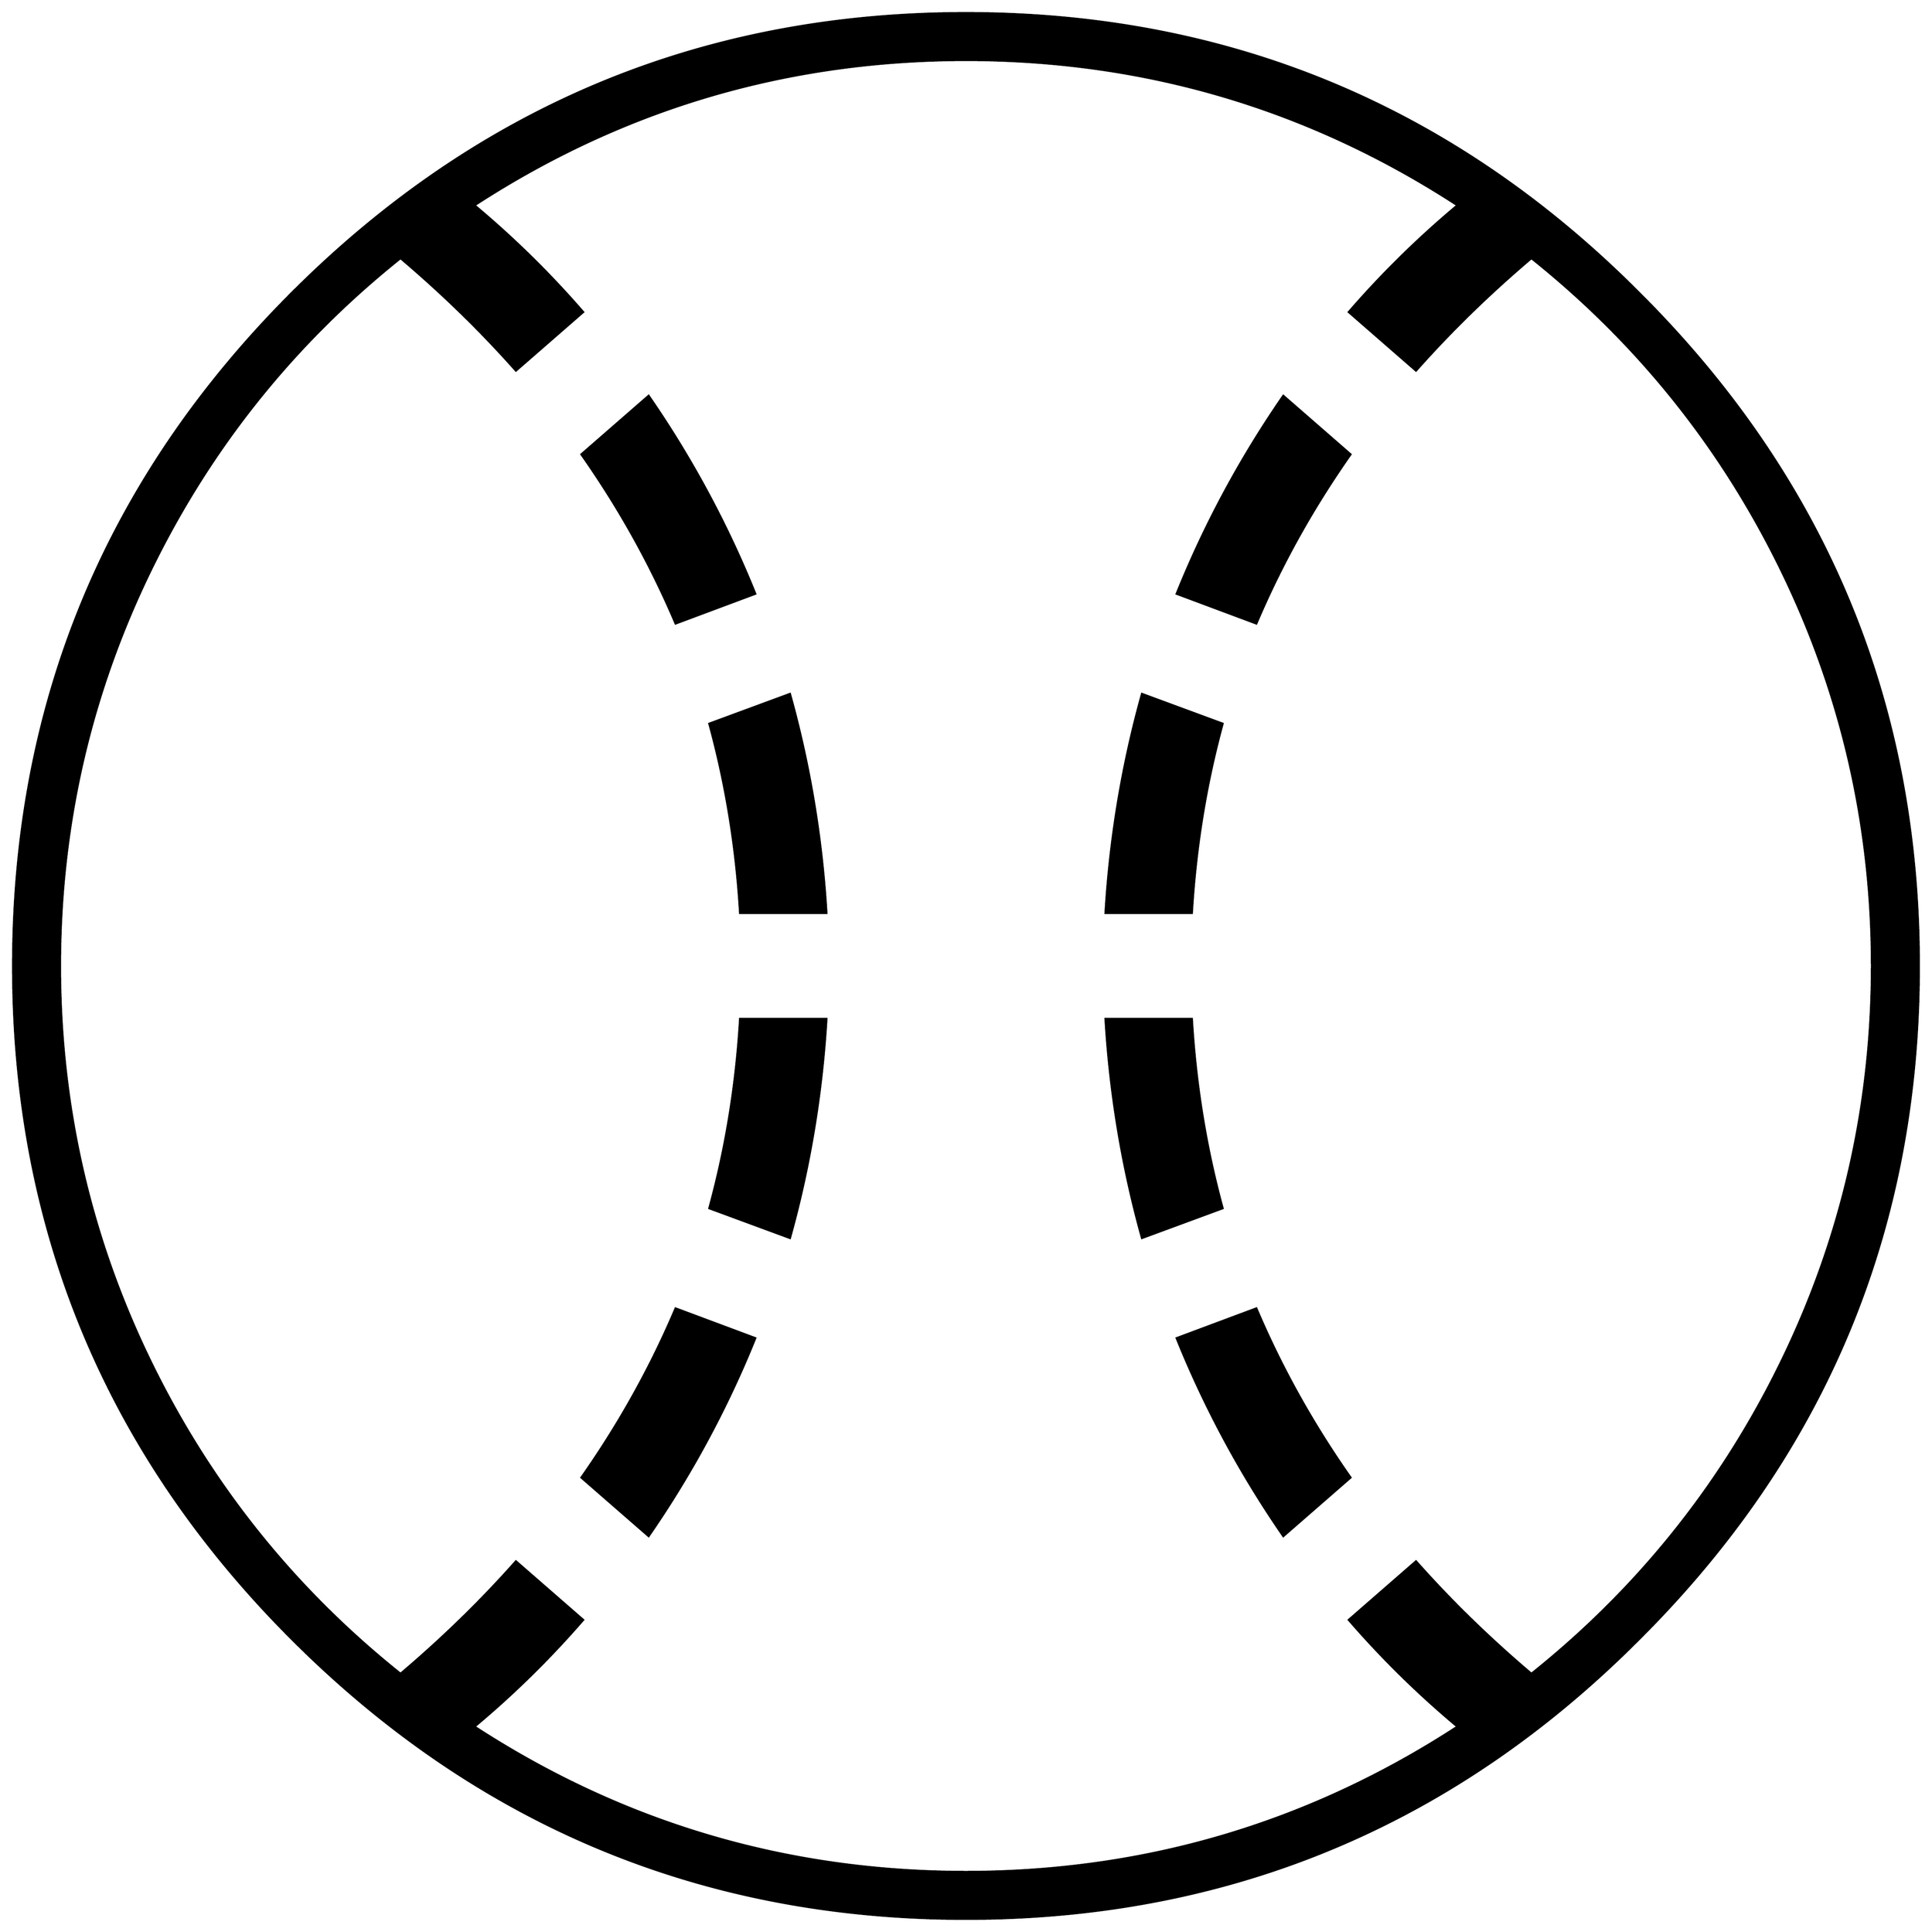 


\begin{tikzpicture}[y=0.80pt, x=0.80pt, yscale=-1.0, xscale=1.0, inner sep=0pt, outer sep=0pt]
\begin{scope}[shift={(100.0,1706.0)},nonzero rule]
  \path[draw=.,fill=.,line width=1.600pt] (2015.0,-582.0) ..
    controls (2015.0,-308.667) and (1918.0,-75.333) ..
    (1724.0,118.0) .. controls (1530.667,312.0) and (1297.333,409.0)
    .. (1024.0,409.0) .. controls (750.667,409.0) and
    (517.0,312.0) .. (323.0,118.0) .. controls (129.667,-75.333) and
    (33.0,-308.667) .. (33.0,-582.0) .. controls (33.0,-855.333) and
    (129.667,-1088.667) .. (323.0,-1282.0) .. controls
    (517.0,-1476.0) and (750.667,-1573.0) .. (1024.0,-1573.0) ..
    controls (1297.333,-1573.0) and (1530.667,-1476.0) ..
    (1724.0,-1282.0) .. controls (1918.0,-1088.667) and
    (2015.0,-855.333) .. (2015.0,-582.0) -- cycle(1966.0,-582.0)
    .. controls (1966.0,-728.667) and (1934.0,-867.0) ..
    (1870.0,-997.0) .. controls (1808.0,-1123.0) and
    (1722.0,-1230.0) .. (1612.0,-1318.0) .. controls
    (1568.0,-1280.667) and (1528.0,-1241.667) .. (1492.0,-1201.0) --
    (1422.0,-1262.0) .. controls (1456.667,-1302.0) and
    (1494.333,-1339.0) .. (1535.0,-1373.0) .. controls
    (1380.333,-1473.667) and (1210.0,-1524.0) .. (1024.0,-1524.0) ..
    controls (838.0,-1524.0) and (667.667,-1473.667) ..
    (513.0,-1373.0) .. controls (553.667,-1339.0) and
    (591.333,-1302.0) .. (626.0,-1262.0) -- (556.0,-1201.0) ..
    controls (520.0,-1241.667) and (480.0,-1280.667) ..
    (436.0,-1318.0) .. controls (326.0,-1230.0) and
    (240.0,-1123.0) .. (178.0,-997.0) .. controls (114.0,-867.0)
    and (82.0,-728.667) .. (82.0,-582.0) .. controls (82.0,-435.333)
    and (114.0,-297.0) .. (178.0,-167.0) .. controls
    (240.0,-41.0) and (326.0,66.0) .. (436.0,154.0) .. controls
    (480.0,116.667) and (520.0,77.667) .. (556.0,37.0) --
    (626.0,98.0) .. controls (591.333,138.0) and (553.667,175.0) ..
    (513.0,209.0) .. controls (667.667,309.667) and (838.0,360.0) ..
    (1024.0,360.0) .. controls (1210.0,360.0) and (1380.333,309.667)
    .. (1535.0,209.0) .. controls (1494.333,175.0) and
    (1456.667,138.0) .. (1422.0,98.0) -- (1492.0,37.0) .. controls
    (1528.0,77.667) and (1568.0,116.667) .. (1612.0,154.0) ..
    controls (1722.0,66.0) and (1808.0,-41.0) .. (1870.0,-167.0)
    .. controls (1934.0,-297.0) and (1966.0,-435.333) ..
    (1966.0,-582.0) -- cycle(1424.0,-1114.0) .. controls
    (1384.667,-1058.0) and (1352.0,-999.333) .. (1326.0,-938.0) --
    (1243.0,-969.0) .. controls (1272.333,-1041.667) and
    (1309.333,-1110.333) .. (1354.0,-1175.0) -- (1424.0,-1114.0) --
    cycle(1291.0,-834.0) .. controls (1273.667,-770.667) and
    (1263.0,-705.0) .. (1259.0,-637.0) -- (1169.0,-637.0) ..
    controls (1173.667,-715.0) and (1186.333,-791.0) ..
    (1207.0,-865.0) -- (1291.0,-834.0) -- cycle(805.0,-969.0) --
    (722.0,-938.0) .. controls (696.0,-999.333) and
    (663.333,-1058.0) .. (624.0,-1114.0) -- (694.0,-1175.0) ..
    controls (738.667,-1110.333) and (775.667,-1041.667) ..
    (805.0,-969.0) -- cycle(1291.0,-330.0) -- (1207.0,-299.0) ..
    controls (1186.333,-373.0) and (1173.667,-449.0) ..
    (1169.0,-527.0) -- (1259.0,-527.0) .. controls
    (1263.0,-459.0) and (1273.667,-393.333) .. (1291.0,-330.0) --
    cycle(879.0,-637.0) -- (789.0,-637.0) .. controls
    (785.0,-705.0) and (774.333,-770.667) .. (757.0,-834.0) --
    (841.0,-865.0) .. controls (861.667,-791.0) and (874.333,-715.0)
    .. (879.0,-637.0) -- cycle(1424.0,-50.0) -- (1354.0,11.0) ..
    controls (1309.333,-53.667) and (1272.333,-122.333) ..
    (1243.0,-195.0) -- (1326.0,-226.0) .. controls
    (1352.0,-164.667) and (1384.667,-106.0) .. (1424.0,-50.0) --
    cycle(879.0,-527.0) .. controls (874.333,-449.0) and
    (861.667,-373.0) .. (841.0,-299.0) -- (757.0,-330.0) ..
    controls (774.333,-393.333) and (785.0,-459.0) .. (789.0,-527.0)
    -- (879.0,-527.0) -- cycle(805.0,-195.0) .. controls
    (775.667,-122.333) and (738.667,-53.667) .. (694.0,11.0) --
    (624.0,-50.0) .. controls (663.333,-106.0) and (696.0,-164.667)
    .. (722.0,-226.0) -- (805.0,-195.0) -- cycle;
\end{scope}

\end{tikzpicture}

